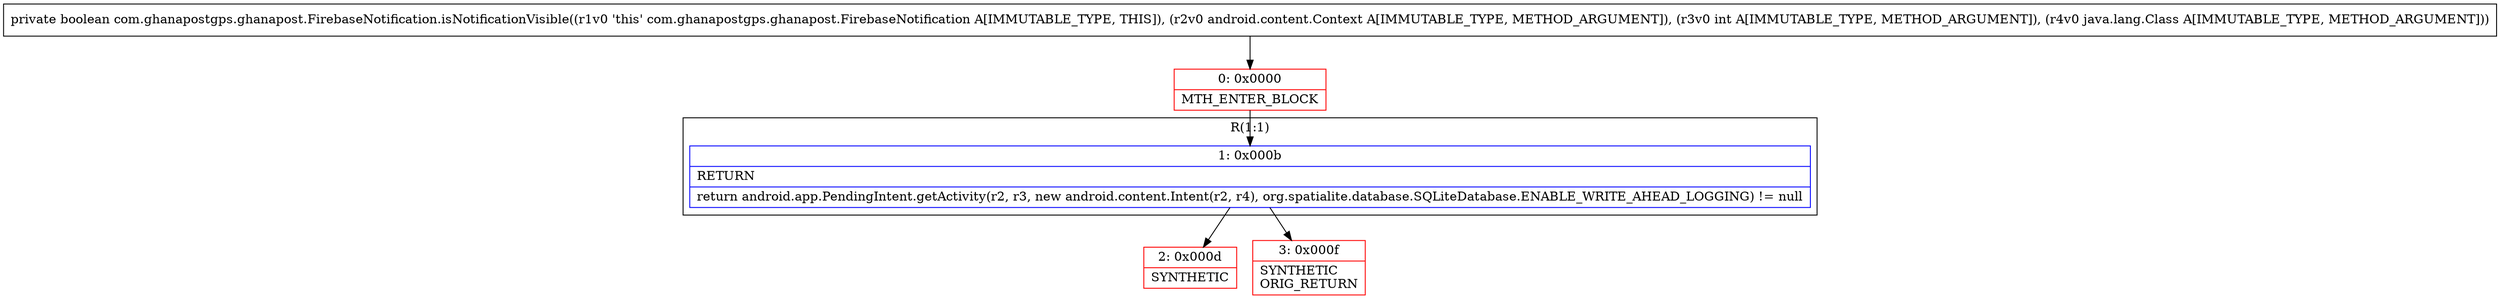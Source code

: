 digraph "CFG forcom.ghanapostgps.ghanapost.FirebaseNotification.isNotificationVisible(Landroid\/content\/Context;ILjava\/lang\/Class;)Z" {
subgraph cluster_Region_1753476843 {
label = "R(1:1)";
node [shape=record,color=blue];
Node_1 [shape=record,label="{1\:\ 0x000b|RETURN\l|return android.app.PendingIntent.getActivity(r2, r3, new android.content.Intent(r2, r4), org.spatialite.database.SQLiteDatabase.ENABLE_WRITE_AHEAD_LOGGING) != null\l}"];
}
Node_0 [shape=record,color=red,label="{0\:\ 0x0000|MTH_ENTER_BLOCK\l}"];
Node_2 [shape=record,color=red,label="{2\:\ 0x000d|SYNTHETIC\l}"];
Node_3 [shape=record,color=red,label="{3\:\ 0x000f|SYNTHETIC\lORIG_RETURN\l}"];
MethodNode[shape=record,label="{private boolean com.ghanapostgps.ghanapost.FirebaseNotification.isNotificationVisible((r1v0 'this' com.ghanapostgps.ghanapost.FirebaseNotification A[IMMUTABLE_TYPE, THIS]), (r2v0 android.content.Context A[IMMUTABLE_TYPE, METHOD_ARGUMENT]), (r3v0 int A[IMMUTABLE_TYPE, METHOD_ARGUMENT]), (r4v0 java.lang.Class A[IMMUTABLE_TYPE, METHOD_ARGUMENT])) }"];
MethodNode -> Node_0;
Node_1 -> Node_2;
Node_1 -> Node_3;
Node_0 -> Node_1;
}

